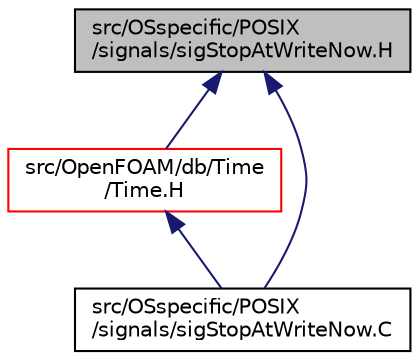 digraph "src/OSspecific/POSIX/signals/sigStopAtWriteNow.H"
{
  bgcolor="transparent";
  edge [fontname="Helvetica",fontsize="10",labelfontname="Helvetica",labelfontsize="10"];
  node [fontname="Helvetica",fontsize="10",shape=record];
  Node2 [label="src/OSspecific/POSIX\l/signals/sigStopAtWriteNow.H",height=0.2,width=0.4,color="black", fillcolor="grey75", style="filled", fontcolor="black"];
  Node2 -> Node3 [dir="back",color="midnightblue",fontsize="10",style="solid",fontname="Helvetica"];
  Node3 [label="src/OpenFOAM/db/Time\l/Time.H",height=0.2,width=0.4,color="red",URL="$a10025.html"];
  Node3 -> Node430 [dir="back",color="midnightblue",fontsize="10",style="solid",fontname="Helvetica"];
  Node430 [label="src/OSspecific/POSIX\l/signals/sigStopAtWriteNow.C",height=0.2,width=0.4,color="black",URL="$a13811.html"];
  Node2 -> Node430 [dir="back",color="midnightblue",fontsize="10",style="solid",fontname="Helvetica"];
}
